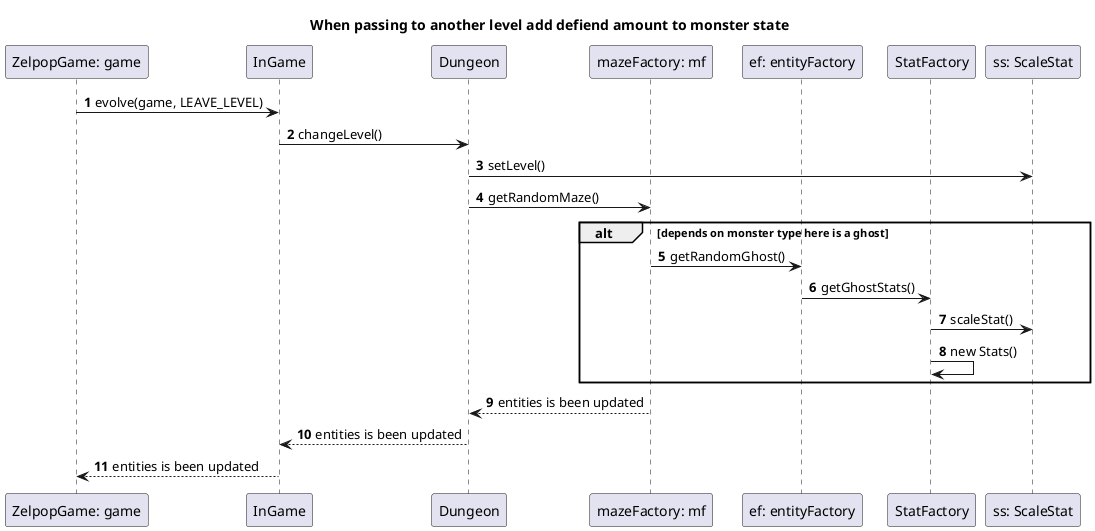 @startuml
title  When passing to another level add defiend amount to monster state
autonumber

participant "ZelpopGame: game" as z
participant InGame as g
participant Dungeon as d
participant "mazeFactory: mf" as mf
participant "ef: entityFactory" as ef
participant "StatFactory" as sf
participant "ss: ScaleStat" as ss


z -> g: evolve(game, LEAVE_LEVEL)

g -> d: changeLevel()

d -> ss: setLevel()

d -> mf: getRandomMaze()

alt depends on monster type here is a ghost
    mf -> ef: getRandomGhost()
    ef -> sf: getGhostStats()
    sf -> ss: scaleStat()
    sf -> sf: new Stats()

end


mf --> d: entities is been updated

d --> g: entities is been updated

g --> z: entities is been updated
@enduml